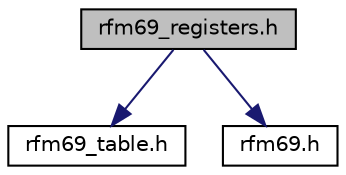 digraph "rfm69_registers.h"
{
  edge [fontname="Helvetica",fontsize="10",labelfontname="Helvetica",labelfontsize="10"];
  node [fontname="Helvetica",fontsize="10",shape=record];
  Node1 [label="rfm69_registers.h",height=0.2,width=0.4,color="black", fillcolor="grey75", style="filled" fontcolor="black"];
  Node1 -> Node2 [color="midnightblue",fontsize="10",style="solid",fontname="Helvetica"];
  Node2 [label="rfm69_table.h",height=0.2,width=0.4,color="black", fillcolor="white", style="filled",URL="$rfm69__table_8h.html",tooltip="This file contains tables, which used for calculation of necessary parameters of radio module..."];
  Node1 -> Node3 [color="midnightblue",fontsize="10",style="solid",fontname="Helvetica"];
  Node3 [label="rfm69.h",height=0.2,width=0.4,color="black", fillcolor="white", style="filled",URL="$rfm69_8h.html",tooltip="This file contains radiomodule settings, some macro for MCU and functions prototypes. "];
}

